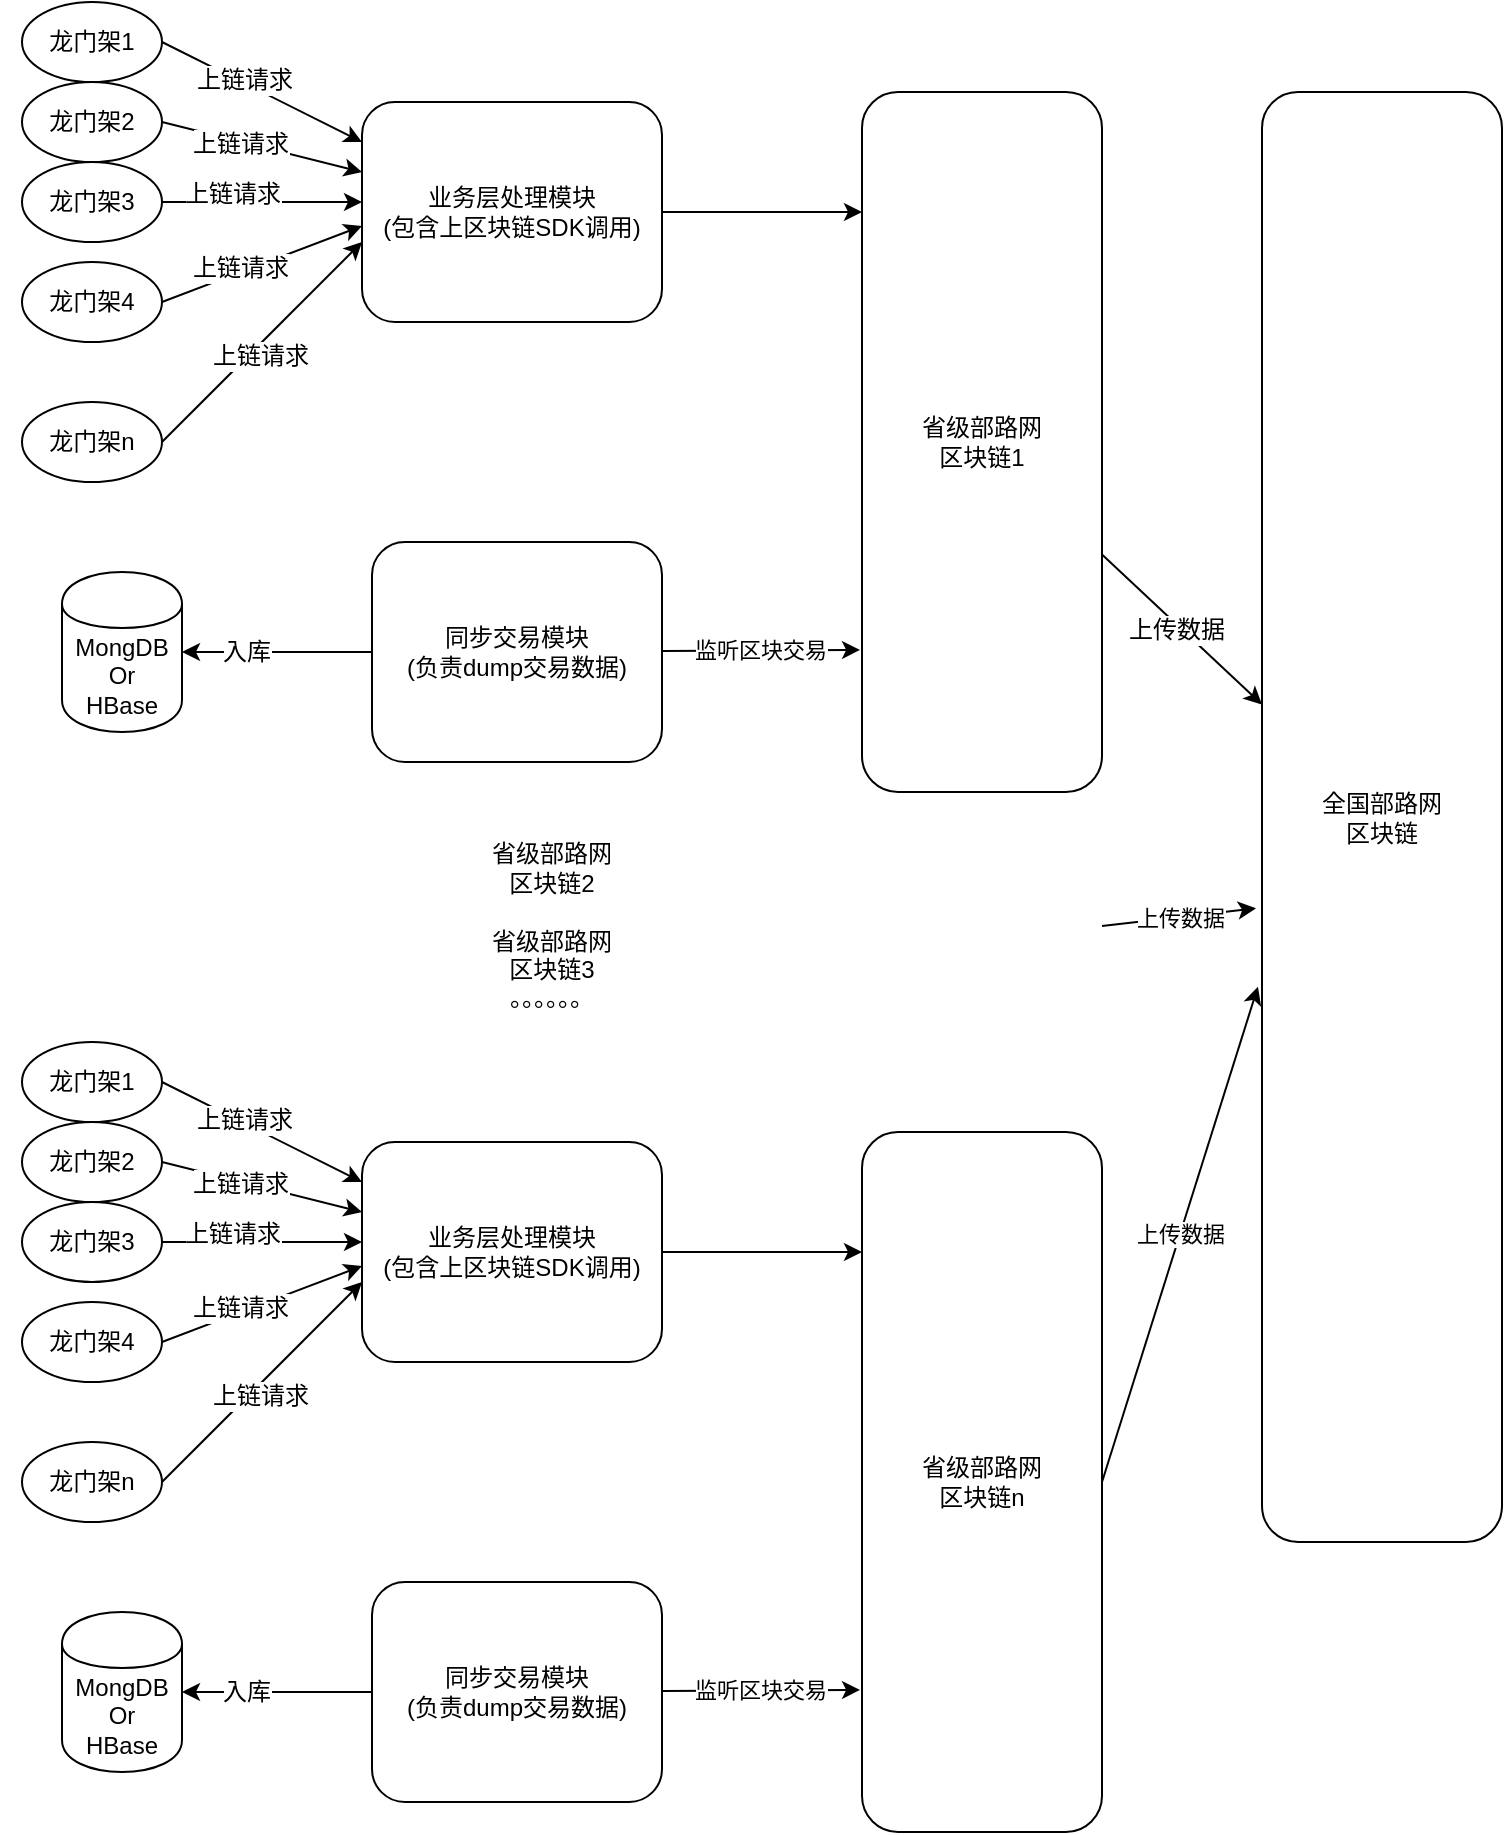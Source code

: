 <mxfile version="12.2.2" type="github" pages="1"><diagram id="hpV6wgjw1GX3CUJpZGLg" name="Page-1"><mxGraphModel dx="1384" dy="666" grid="1" gridSize="10" guides="1" tooltips="1" connect="1" arrows="1" fold="1" page="1" pageScale="1" pageWidth="827" pageHeight="1169" math="0" shadow="0"><root><mxCell id="0"/><mxCell id="1" parent="0"/><mxCell id="E01ph_Nh8KkUtXNZE3Sw-31" value="" style="edgeStyle=none;rounded=0;orthogonalLoop=1;jettySize=auto;html=1;" edge="1" parent="1" source="E01ph_Nh8KkUtXNZE3Sw-22" target="E01ph_Nh8KkUtXNZE3Sw-30"><mxGeometry relative="1" as="geometry"/></mxCell><mxCell id="E01ph_Nh8KkUtXNZE3Sw-32" value="上传数据" style="text;html=1;resizable=0;points=[];align=center;verticalAlign=middle;labelBackgroundColor=#ffffff;" vertex="1" connectable="0" parent="E01ph_Nh8KkUtXNZE3Sw-31"><mxGeometry x="-0.05" y="-2" relative="1" as="geometry"><mxPoint as="offset"/></mxGeometry></mxCell><mxCell id="E01ph_Nh8KkUtXNZE3Sw-30" value="全国部路网&lt;br&gt;区块链" style="rounded=1;whiteSpace=wrap;html=1;" vertex="1" parent="1"><mxGeometry x="660" y="225" width="120" height="725" as="geometry"/></mxCell><mxCell id="E01ph_Nh8KkUtXNZE3Sw-37" value="" style="group" vertex="1" connectable="0" parent="1"><mxGeometry x="40" y="180" width="540" height="395" as="geometry"/></mxCell><mxCell id="E01ph_Nh8KkUtXNZE3Sw-33" value="" style="group" vertex="1" connectable="0" parent="E01ph_Nh8KkUtXNZE3Sw-37"><mxGeometry width="540" height="395" as="geometry"/></mxCell><mxCell id="E01ph_Nh8KkUtXNZE3Sw-9" style="rounded=0;orthogonalLoop=1;jettySize=auto;html=1;exitX=1;exitY=0.5;exitDx=0;exitDy=0;" edge="1" parent="E01ph_Nh8KkUtXNZE3Sw-33" source="E01ph_Nh8KkUtXNZE3Sw-1"><mxGeometry relative="1" as="geometry"><mxPoint x="170" y="70" as="targetPoint"/></mxGeometry></mxCell><mxCell id="E01ph_Nh8KkUtXNZE3Sw-14" value="上链请求" style="text;html=1;resizable=0;points=[];align=center;verticalAlign=middle;labelBackgroundColor=#ffffff;" vertex="1" connectable="0" parent="E01ph_Nh8KkUtXNZE3Sw-9"><mxGeometry x="-0.192" y="1" relative="1" as="geometry"><mxPoint as="offset"/></mxGeometry></mxCell><mxCell id="E01ph_Nh8KkUtXNZE3Sw-1" value="龙门架1" style="ellipse;whiteSpace=wrap;html=1;" vertex="1" parent="E01ph_Nh8KkUtXNZE3Sw-33"><mxGeometry width="70" height="40" as="geometry"/></mxCell><mxCell id="E01ph_Nh8KkUtXNZE3Sw-10" style="edgeStyle=none;rounded=0;orthogonalLoop=1;jettySize=auto;html=1;exitX=1;exitY=0.5;exitDx=0;exitDy=0;" edge="1" parent="E01ph_Nh8KkUtXNZE3Sw-33" source="E01ph_Nh8KkUtXNZE3Sw-2"><mxGeometry relative="1" as="geometry"><mxPoint x="170" y="85" as="targetPoint"/></mxGeometry></mxCell><mxCell id="E01ph_Nh8KkUtXNZE3Sw-15" value="上链请求" style="text;html=1;resizable=0;points=[];align=center;verticalAlign=middle;labelBackgroundColor=#ffffff;" vertex="1" connectable="0" parent="E01ph_Nh8KkUtXNZE3Sw-10"><mxGeometry x="-0.238" relative="1" as="geometry"><mxPoint y="1" as="offset"/></mxGeometry></mxCell><mxCell id="E01ph_Nh8KkUtXNZE3Sw-2" value="龙门架2" style="ellipse;whiteSpace=wrap;html=1;" vertex="1" parent="E01ph_Nh8KkUtXNZE3Sw-33"><mxGeometry y="40" width="70" height="40" as="geometry"/></mxCell><mxCell id="E01ph_Nh8KkUtXNZE3Sw-13" style="edgeStyle=none;rounded=0;orthogonalLoop=1;jettySize=auto;html=1;exitX=1;exitY=0.5;exitDx=0;exitDy=0;" edge="1" parent="E01ph_Nh8KkUtXNZE3Sw-33" source="E01ph_Nh8KkUtXNZE3Sw-3"><mxGeometry relative="1" as="geometry"><mxPoint x="170" y="120" as="targetPoint"/></mxGeometry></mxCell><mxCell id="E01ph_Nh8KkUtXNZE3Sw-18" value="上链请求" style="text;html=1;resizable=0;points=[];align=center;verticalAlign=middle;labelBackgroundColor=#ffffff;" vertex="1" connectable="0" parent="E01ph_Nh8KkUtXNZE3Sw-13"><mxGeometry x="-0.08" y="-4" relative="1" as="geometry"><mxPoint as="offset"/></mxGeometry></mxCell><mxCell id="E01ph_Nh8KkUtXNZE3Sw-3" value="龙门架n" style="ellipse;whiteSpace=wrap;html=1;" vertex="1" parent="E01ph_Nh8KkUtXNZE3Sw-33"><mxGeometry y="200" width="70" height="40" as="geometry"/></mxCell><mxCell id="E01ph_Nh8KkUtXNZE3Sw-11" style="edgeStyle=none;rounded=0;orthogonalLoop=1;jettySize=auto;html=1;exitX=1;exitY=0.5;exitDx=0;exitDy=0;" edge="1" parent="E01ph_Nh8KkUtXNZE3Sw-33" source="E01ph_Nh8KkUtXNZE3Sw-4"><mxGeometry relative="1" as="geometry"><mxPoint x="170" y="100" as="targetPoint"/></mxGeometry></mxCell><mxCell id="E01ph_Nh8KkUtXNZE3Sw-16" value="上链请求" style="text;html=1;resizable=0;points=[];align=center;verticalAlign=middle;labelBackgroundColor=#ffffff;" vertex="1" connectable="0" parent="E01ph_Nh8KkUtXNZE3Sw-11"><mxGeometry x="-0.3" y="4" relative="1" as="geometry"><mxPoint as="offset"/></mxGeometry></mxCell><mxCell id="E01ph_Nh8KkUtXNZE3Sw-4" value="龙门架3" style="ellipse;whiteSpace=wrap;html=1;" vertex="1" parent="E01ph_Nh8KkUtXNZE3Sw-33"><mxGeometry y="80" width="70" height="40" as="geometry"/></mxCell><mxCell id="E01ph_Nh8KkUtXNZE3Sw-12" style="edgeStyle=none;rounded=0;orthogonalLoop=1;jettySize=auto;html=1;exitX=1;exitY=0.5;exitDx=0;exitDy=0;entryX=0;entryY=0.7;entryDx=0;entryDy=0;" edge="1" parent="E01ph_Nh8KkUtXNZE3Sw-33" source="E01ph_Nh8KkUtXNZE3Sw-5"><mxGeometry relative="1" as="geometry"><mxPoint x="170" y="112" as="targetPoint"/></mxGeometry></mxCell><mxCell id="E01ph_Nh8KkUtXNZE3Sw-17" value="上链请求" style="text;html=1;resizable=0;points=[];align=center;verticalAlign=middle;labelBackgroundColor=#ffffff;" vertex="1" connectable="0" parent="E01ph_Nh8KkUtXNZE3Sw-12"><mxGeometry x="-0.205" y="2" relative="1" as="geometry"><mxPoint as="offset"/></mxGeometry></mxCell><mxCell id="E01ph_Nh8KkUtXNZE3Sw-5" value="龙门架4" style="ellipse;whiteSpace=wrap;html=1;" vertex="1" parent="E01ph_Nh8KkUtXNZE3Sw-33"><mxGeometry y="130" width="70" height="40" as="geometry"/></mxCell><mxCell id="E01ph_Nh8KkUtXNZE3Sw-21" style="edgeStyle=none;rounded=0;orthogonalLoop=1;jettySize=auto;html=1;exitX=1;exitY=0.5;exitDx=0;exitDy=0;" edge="1" parent="E01ph_Nh8KkUtXNZE3Sw-33" source="E01ph_Nh8KkUtXNZE3Sw-20"><mxGeometry relative="1" as="geometry"><mxPoint x="420" y="105" as="targetPoint"/></mxGeometry></mxCell><mxCell id="E01ph_Nh8KkUtXNZE3Sw-20" value="业务层处理模块&lt;br&gt;(包含上区块链SDK调用)" style="rounded=1;whiteSpace=wrap;html=1;" vertex="1" parent="E01ph_Nh8KkUtXNZE3Sw-33"><mxGeometry x="170" y="50" width="150" height="110" as="geometry"/></mxCell><mxCell id="E01ph_Nh8KkUtXNZE3Sw-22" value="省级部路网&lt;br&gt;区块链1" style="rounded=1;whiteSpace=wrap;html=1;" vertex="1" parent="E01ph_Nh8KkUtXNZE3Sw-33"><mxGeometry x="420" y="45" width="120" height="350" as="geometry"/></mxCell><mxCell id="E01ph_Nh8KkUtXNZE3Sw-25" value="监听区块交易" style="edgeStyle=none;rounded=0;orthogonalLoop=1;jettySize=auto;html=1;entryX=-0.008;entryY=0.797;entryDx=0;entryDy=0;entryPerimeter=0;" edge="1" parent="E01ph_Nh8KkUtXNZE3Sw-33" source="E01ph_Nh8KkUtXNZE3Sw-23" target="E01ph_Nh8KkUtXNZE3Sw-22"><mxGeometry relative="1" as="geometry"><mxPoint x="400" y="325" as="targetPoint"/></mxGeometry></mxCell><mxCell id="E01ph_Nh8KkUtXNZE3Sw-23" value="同步交易模块&lt;br&gt;(负责dump交易数据)" style="rounded=1;whiteSpace=wrap;html=1;" vertex="1" parent="E01ph_Nh8KkUtXNZE3Sw-33"><mxGeometry x="175" y="270" width="145" height="110" as="geometry"/></mxCell><mxCell id="E01ph_Nh8KkUtXNZE3Sw-26" value="MongDB&lt;br&gt;Or&lt;br&gt;HBase" style="shape=cylinder;whiteSpace=wrap;html=1;boundedLbl=1;backgroundOutline=1;" vertex="1" parent="E01ph_Nh8KkUtXNZE3Sw-33"><mxGeometry x="20" y="285" width="60" height="80" as="geometry"/></mxCell><mxCell id="E01ph_Nh8KkUtXNZE3Sw-27" style="edgeStyle=none;rounded=0;orthogonalLoop=1;jettySize=auto;html=1;exitX=0;exitY=0.5;exitDx=0;exitDy=0;entryX=1;entryY=0.5;entryDx=0;entryDy=0;" edge="1" parent="E01ph_Nh8KkUtXNZE3Sw-33" source="E01ph_Nh8KkUtXNZE3Sw-23" target="E01ph_Nh8KkUtXNZE3Sw-26"><mxGeometry relative="1" as="geometry"/></mxCell><mxCell id="E01ph_Nh8KkUtXNZE3Sw-28" value="入库" style="text;html=1;resizable=0;points=[];align=center;verticalAlign=middle;labelBackgroundColor=#ffffff;" vertex="1" connectable="0" parent="E01ph_Nh8KkUtXNZE3Sw-27"><mxGeometry x="0.339" relative="1" as="geometry"><mxPoint as="offset"/></mxGeometry></mxCell><mxCell id="E01ph_Nh8KkUtXNZE3Sw-38" value="" style="group" vertex="1" connectable="0" parent="1"><mxGeometry x="40" y="700" width="540" height="395" as="geometry"/></mxCell><mxCell id="E01ph_Nh8KkUtXNZE3Sw-39" value="" style="group" vertex="1" connectable="0" parent="E01ph_Nh8KkUtXNZE3Sw-38"><mxGeometry width="540" height="395" as="geometry"/></mxCell><mxCell id="E01ph_Nh8KkUtXNZE3Sw-40" style="rounded=0;orthogonalLoop=1;jettySize=auto;html=1;exitX=1;exitY=0.5;exitDx=0;exitDy=0;" edge="1" parent="E01ph_Nh8KkUtXNZE3Sw-39" source="E01ph_Nh8KkUtXNZE3Sw-42"><mxGeometry relative="1" as="geometry"><mxPoint x="170" y="70" as="targetPoint"/></mxGeometry></mxCell><mxCell id="E01ph_Nh8KkUtXNZE3Sw-41" value="上链请求" style="text;html=1;resizable=0;points=[];align=center;verticalAlign=middle;labelBackgroundColor=#ffffff;" vertex="1" connectable="0" parent="E01ph_Nh8KkUtXNZE3Sw-40"><mxGeometry x="-0.192" y="1" relative="1" as="geometry"><mxPoint as="offset"/></mxGeometry></mxCell><mxCell id="E01ph_Nh8KkUtXNZE3Sw-42" value="龙门架1" style="ellipse;whiteSpace=wrap;html=1;" vertex="1" parent="E01ph_Nh8KkUtXNZE3Sw-39"><mxGeometry width="70" height="40" as="geometry"/></mxCell><mxCell id="E01ph_Nh8KkUtXNZE3Sw-43" style="edgeStyle=none;rounded=0;orthogonalLoop=1;jettySize=auto;html=1;exitX=1;exitY=0.5;exitDx=0;exitDy=0;" edge="1" parent="E01ph_Nh8KkUtXNZE3Sw-39" source="E01ph_Nh8KkUtXNZE3Sw-45"><mxGeometry relative="1" as="geometry"><mxPoint x="170" y="85" as="targetPoint"/></mxGeometry></mxCell><mxCell id="E01ph_Nh8KkUtXNZE3Sw-44" value="上链请求" style="text;html=1;resizable=0;points=[];align=center;verticalAlign=middle;labelBackgroundColor=#ffffff;" vertex="1" connectable="0" parent="E01ph_Nh8KkUtXNZE3Sw-43"><mxGeometry x="-0.238" relative="1" as="geometry"><mxPoint y="1" as="offset"/></mxGeometry></mxCell><mxCell id="E01ph_Nh8KkUtXNZE3Sw-45" value="龙门架2" style="ellipse;whiteSpace=wrap;html=1;" vertex="1" parent="E01ph_Nh8KkUtXNZE3Sw-39"><mxGeometry y="40" width="70" height="40" as="geometry"/></mxCell><mxCell id="E01ph_Nh8KkUtXNZE3Sw-46" style="edgeStyle=none;rounded=0;orthogonalLoop=1;jettySize=auto;html=1;exitX=1;exitY=0.5;exitDx=0;exitDy=0;" edge="1" parent="E01ph_Nh8KkUtXNZE3Sw-39" source="E01ph_Nh8KkUtXNZE3Sw-48"><mxGeometry relative="1" as="geometry"><mxPoint x="170" y="120" as="targetPoint"/></mxGeometry></mxCell><mxCell id="E01ph_Nh8KkUtXNZE3Sw-47" value="上链请求" style="text;html=1;resizable=0;points=[];align=center;verticalAlign=middle;labelBackgroundColor=#ffffff;" vertex="1" connectable="0" parent="E01ph_Nh8KkUtXNZE3Sw-46"><mxGeometry x="-0.08" y="-4" relative="1" as="geometry"><mxPoint as="offset"/></mxGeometry></mxCell><mxCell id="E01ph_Nh8KkUtXNZE3Sw-48" value="龙门架n" style="ellipse;whiteSpace=wrap;html=1;" vertex="1" parent="E01ph_Nh8KkUtXNZE3Sw-39"><mxGeometry y="200" width="70" height="40" as="geometry"/></mxCell><mxCell id="E01ph_Nh8KkUtXNZE3Sw-49" style="edgeStyle=none;rounded=0;orthogonalLoop=1;jettySize=auto;html=1;exitX=1;exitY=0.5;exitDx=0;exitDy=0;" edge="1" parent="E01ph_Nh8KkUtXNZE3Sw-39" source="E01ph_Nh8KkUtXNZE3Sw-51"><mxGeometry relative="1" as="geometry"><mxPoint x="170" y="100" as="targetPoint"/></mxGeometry></mxCell><mxCell id="E01ph_Nh8KkUtXNZE3Sw-50" value="上链请求" style="text;html=1;resizable=0;points=[];align=center;verticalAlign=middle;labelBackgroundColor=#ffffff;" vertex="1" connectable="0" parent="E01ph_Nh8KkUtXNZE3Sw-49"><mxGeometry x="-0.3" y="4" relative="1" as="geometry"><mxPoint as="offset"/></mxGeometry></mxCell><mxCell id="E01ph_Nh8KkUtXNZE3Sw-51" value="龙门架3" style="ellipse;whiteSpace=wrap;html=1;" vertex="1" parent="E01ph_Nh8KkUtXNZE3Sw-39"><mxGeometry y="80" width="70" height="40" as="geometry"/></mxCell><mxCell id="E01ph_Nh8KkUtXNZE3Sw-52" style="edgeStyle=none;rounded=0;orthogonalLoop=1;jettySize=auto;html=1;exitX=1;exitY=0.5;exitDx=0;exitDy=0;entryX=0;entryY=0.7;entryDx=0;entryDy=0;" edge="1" parent="E01ph_Nh8KkUtXNZE3Sw-39" source="E01ph_Nh8KkUtXNZE3Sw-54"><mxGeometry relative="1" as="geometry"><mxPoint x="170" y="112" as="targetPoint"/></mxGeometry></mxCell><mxCell id="E01ph_Nh8KkUtXNZE3Sw-53" value="上链请求" style="text;html=1;resizable=0;points=[];align=center;verticalAlign=middle;labelBackgroundColor=#ffffff;" vertex="1" connectable="0" parent="E01ph_Nh8KkUtXNZE3Sw-52"><mxGeometry x="-0.205" y="2" relative="1" as="geometry"><mxPoint as="offset"/></mxGeometry></mxCell><mxCell id="E01ph_Nh8KkUtXNZE3Sw-54" value="龙门架4" style="ellipse;whiteSpace=wrap;html=1;" vertex="1" parent="E01ph_Nh8KkUtXNZE3Sw-39"><mxGeometry y="130" width="70" height="40" as="geometry"/></mxCell><mxCell id="E01ph_Nh8KkUtXNZE3Sw-55" style="edgeStyle=none;rounded=0;orthogonalLoop=1;jettySize=auto;html=1;exitX=1;exitY=0.5;exitDx=0;exitDy=0;" edge="1" parent="E01ph_Nh8KkUtXNZE3Sw-39" source="E01ph_Nh8KkUtXNZE3Sw-56"><mxGeometry relative="1" as="geometry"><mxPoint x="420" y="105" as="targetPoint"/></mxGeometry></mxCell><mxCell id="E01ph_Nh8KkUtXNZE3Sw-56" value="业务层处理模块&lt;br&gt;(包含上区块链SDK调用)" style="rounded=1;whiteSpace=wrap;html=1;" vertex="1" parent="E01ph_Nh8KkUtXNZE3Sw-39"><mxGeometry x="170" y="50" width="150" height="110" as="geometry"/></mxCell><mxCell id="E01ph_Nh8KkUtXNZE3Sw-57" value="省级部路网&lt;br&gt;区块链n" style="rounded=1;whiteSpace=wrap;html=1;" vertex="1" parent="E01ph_Nh8KkUtXNZE3Sw-39"><mxGeometry x="420" y="45" width="120" height="350" as="geometry"/></mxCell><mxCell id="E01ph_Nh8KkUtXNZE3Sw-58" value="监听区块交易" style="edgeStyle=none;rounded=0;orthogonalLoop=1;jettySize=auto;html=1;entryX=-0.008;entryY=0.797;entryDx=0;entryDy=0;entryPerimeter=0;" edge="1" parent="E01ph_Nh8KkUtXNZE3Sw-39" source="E01ph_Nh8KkUtXNZE3Sw-59" target="E01ph_Nh8KkUtXNZE3Sw-57"><mxGeometry relative="1" as="geometry"><mxPoint x="400" y="325" as="targetPoint"/></mxGeometry></mxCell><mxCell id="E01ph_Nh8KkUtXNZE3Sw-59" value="同步交易模块&lt;br&gt;(负责dump交易数据)" style="rounded=1;whiteSpace=wrap;html=1;" vertex="1" parent="E01ph_Nh8KkUtXNZE3Sw-39"><mxGeometry x="175" y="270" width="145" height="110" as="geometry"/></mxCell><mxCell id="E01ph_Nh8KkUtXNZE3Sw-60" value="MongDB&lt;br&gt;Or&lt;br&gt;HBase" style="shape=cylinder;whiteSpace=wrap;html=1;boundedLbl=1;backgroundOutline=1;" vertex="1" parent="E01ph_Nh8KkUtXNZE3Sw-39"><mxGeometry x="20" y="285" width="60" height="80" as="geometry"/></mxCell><mxCell id="E01ph_Nh8KkUtXNZE3Sw-61" style="edgeStyle=none;rounded=0;orthogonalLoop=1;jettySize=auto;html=1;exitX=0;exitY=0.5;exitDx=0;exitDy=0;entryX=1;entryY=0.5;entryDx=0;entryDy=0;" edge="1" parent="E01ph_Nh8KkUtXNZE3Sw-39" source="E01ph_Nh8KkUtXNZE3Sw-59" target="E01ph_Nh8KkUtXNZE3Sw-60"><mxGeometry relative="1" as="geometry"/></mxCell><mxCell id="E01ph_Nh8KkUtXNZE3Sw-62" value="入库" style="text;html=1;resizable=0;points=[];align=center;verticalAlign=middle;labelBackgroundColor=#ffffff;" vertex="1" connectable="0" parent="E01ph_Nh8KkUtXNZE3Sw-61"><mxGeometry x="0.339" relative="1" as="geometry"><mxPoint as="offset"/></mxGeometry></mxCell><mxCell id="E01ph_Nh8KkUtXNZE3Sw-63" value="上传数据" style="endArrow=classic;html=1;exitX=1;exitY=0.5;exitDx=0;exitDy=0;entryX=-0.017;entryY=0.617;entryDx=0;entryDy=0;entryPerimeter=0;" edge="1" parent="1" source="E01ph_Nh8KkUtXNZE3Sw-57" target="E01ph_Nh8KkUtXNZE3Sw-30"><mxGeometry width="50" height="50" relative="1" as="geometry"><mxPoint x="40" y="1090" as="sourcePoint"/><mxPoint x="90" y="1040" as="targetPoint"/></mxGeometry></mxCell><mxCell id="E01ph_Nh8KkUtXNZE3Sw-64" value="省级部路网&lt;br&gt;区块链2&lt;br&gt;&lt;br&gt;省级部路网&lt;br&gt;区块链3&lt;br&gt;。。。。。。" style="rounded=1;whiteSpace=wrap;html=1;shadow=0;strokeColor=#FFFFFF;" vertex="1" parent="1"><mxGeometry x="30" y="593" width="550" height="98" as="geometry"/></mxCell><mxCell id="E01ph_Nh8KkUtXNZE3Sw-65" value="上传数据" style="endArrow=classic;html=1;exitX=1;exitY=0.5;exitDx=0;exitDy=0;entryX=-0.025;entryY=0.563;entryDx=0;entryDy=0;entryPerimeter=0;" edge="1" parent="1" source="E01ph_Nh8KkUtXNZE3Sw-64" target="E01ph_Nh8KkUtXNZE3Sw-30"><mxGeometry width="50" height="50" relative="1" as="geometry"><mxPoint x="30" y="1170" as="sourcePoint"/><mxPoint x="80" y="1120" as="targetPoint"/></mxGeometry></mxCell></root></mxGraphModel></diagram></mxfile>
